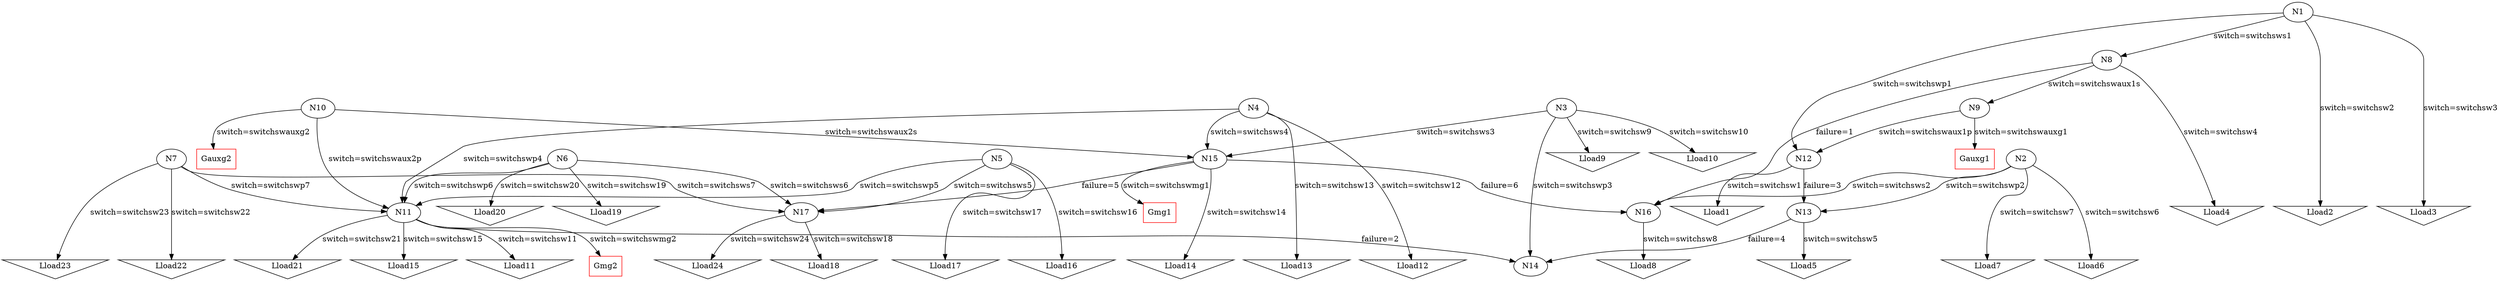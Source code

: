 digraph Circuit {
N17; 
N16; 
N15; 
N14; 
N13; 
N12; 
N11; 
N10; 
N9; 
N8; 
N7; 
N6; 
N5; 
N4; 
N3; 
N2; 
N1; 
Lload22 [shape=invtriangle,color=black]; 
Lload9 [shape=invtriangle,color=black]; 
Lload24 [shape=invtriangle,color=black]; 
Lload23 [shape=invtriangle,color=black]; 
Lload21 [shape=invtriangle,color=black]; 
Lload19 [shape=invtriangle,color=black]; 
Lload20 [shape=invtriangle,color=black]; 
Lload18 [shape=invtriangle,color=black]; 
Lload16 [shape=invtriangle,color=black]; 
Lload15 [shape=invtriangle,color=black]; 
Lload17 [shape=invtriangle,color=black]; 
Lload13 [shape=invtriangle,color=black]; 
Lload12 [shape=invtriangle,color=black]; 
Lload14 [shape=invtriangle,color=black]; 
Lload11 [shape=invtriangle,color=black]; 
Lload10 [shape=invtriangle,color=black]; 
Lload8 [shape=invtriangle,color=black]; 
Lload6 [shape=invtriangle,color=black]; 
Lload7 [shape=invtriangle,color=black]; 
Lload5 [shape=invtriangle,color=black]; 
Lload4 [shape=invtriangle,color=black]; 
Lload2 [shape=invtriangle,color=black]; 
Lload1 [shape=invtriangle,color=black]; 
Lload3 [shape=invtriangle,color=black]; 
Gauxg2 [shape=box,color=red];
Gauxg1 [shape=box,color=red];
Gmg2 [shape=box,color=red];
Gmg1 [shape=box,color=red];
N15 -> N16[label="failure=6"];
N15 -> N17[label="failure=5"];
N13 -> N14[label="failure=4"];
N12 -> N13[label="failure=3"];
N11 -> N14[label="failure=2"];
N8 -> N16[label="failure=1"];
N17 -> Lload24[label="switch=switchsw24"];
N17 -> Lload18[label="switch=switchsw18"];
N16 -> Lload8[label="switch=switchsw8"];
N15 -> Lload14[label="switch=switchsw14"];
N13 -> Lload5[label="switch=switchsw5"];
N12 -> Lload1[label="switch=switchsw1"];
N11 -> Lload11[label="switch=switchsw11"];
N11 -> Lload15[label="switch=switchsw15"];
N11 -> Lload21[label="switch=switchsw21"];
N11 -> Gmg2[label="switch=switchswmg2"];
N15 -> Gmg1[label="switch=switchswmg1"];
N10 -> N15[label="switch=switchswaux2s"];
N10 -> N11[label="switch=switchswaux2p"];
N8 -> N9[label="switch=switchswaux1s"];
N9 -> N12[label="switch=switchswaux1p"];
N10 -> Gauxg2[label="switch=switchswauxg2"];
N9 -> Gauxg1[label="switch=switchswauxg1"];
N8 -> Lload4[label="switch=switchsw4"];
N7 -> Lload23[label="switch=switchsw23"];
N7 -> N11[label="switch=switchswp7"];
N7 -> Lload22[label="switch=switchsw22"];
N7 -> N17[label="switch=switchsws7"];
N6 -> N17[label="switch=switchsws6"];
N6 -> Lload20[label="switch=switchsw20"];
N6 -> Lload19[label="switch=switchsw19"];
N6 -> N11[label="switch=switchswp6"];
N5 -> Lload17[label="switch=switchsw17"];
N5 -> N11[label="switch=switchswp5"];
N5 -> Lload16[label="switch=switchsw16"];
N5 -> N17[label="switch=switchsws5"];
N4 -> Lload13[label="switch=switchsw13"];
N4 -> Lload12[label="switch=switchsw12"];
N4 -> N11[label="switch=switchswp4"];
N4 -> N15[label="switch=switchsws4"];
N3 -> N15[label="switch=switchsws3"];
N3 -> Lload10[label="switch=switchsw10"];
N3 -> Lload9[label="switch=switchsw9"];
N3 -> N14[label="switch=switchswp3"];
N2 -> Lload6[label="switch=switchsw6"];
N2 -> N13[label="switch=switchswp2"];
N2 -> Lload7[label="switch=switchsw7"];
N2 -> N16[label="switch=switchsws2"];
N1 -> N12[label="switch=switchswp1"];
N1 -> Lload2[label="switch=switchsw2"];
N1 -> Lload3[label="switch=switchsw3"];
N1 -> N8[label="switch=switchsws1"];

{ rank=same; Lload1 Lload2 Lload3 Lload4 }
{ rank=same; Lload5 Lload6 Lload7 Lload8 }
{ rank=same; Lload11 Lload12 Lload13 Lload14 }
{ rank=same; Lload15 Lload16 Lload17 Lload18 }
{ rank=same; Lload21 Lload22 Lload23 Lload24 }

}
